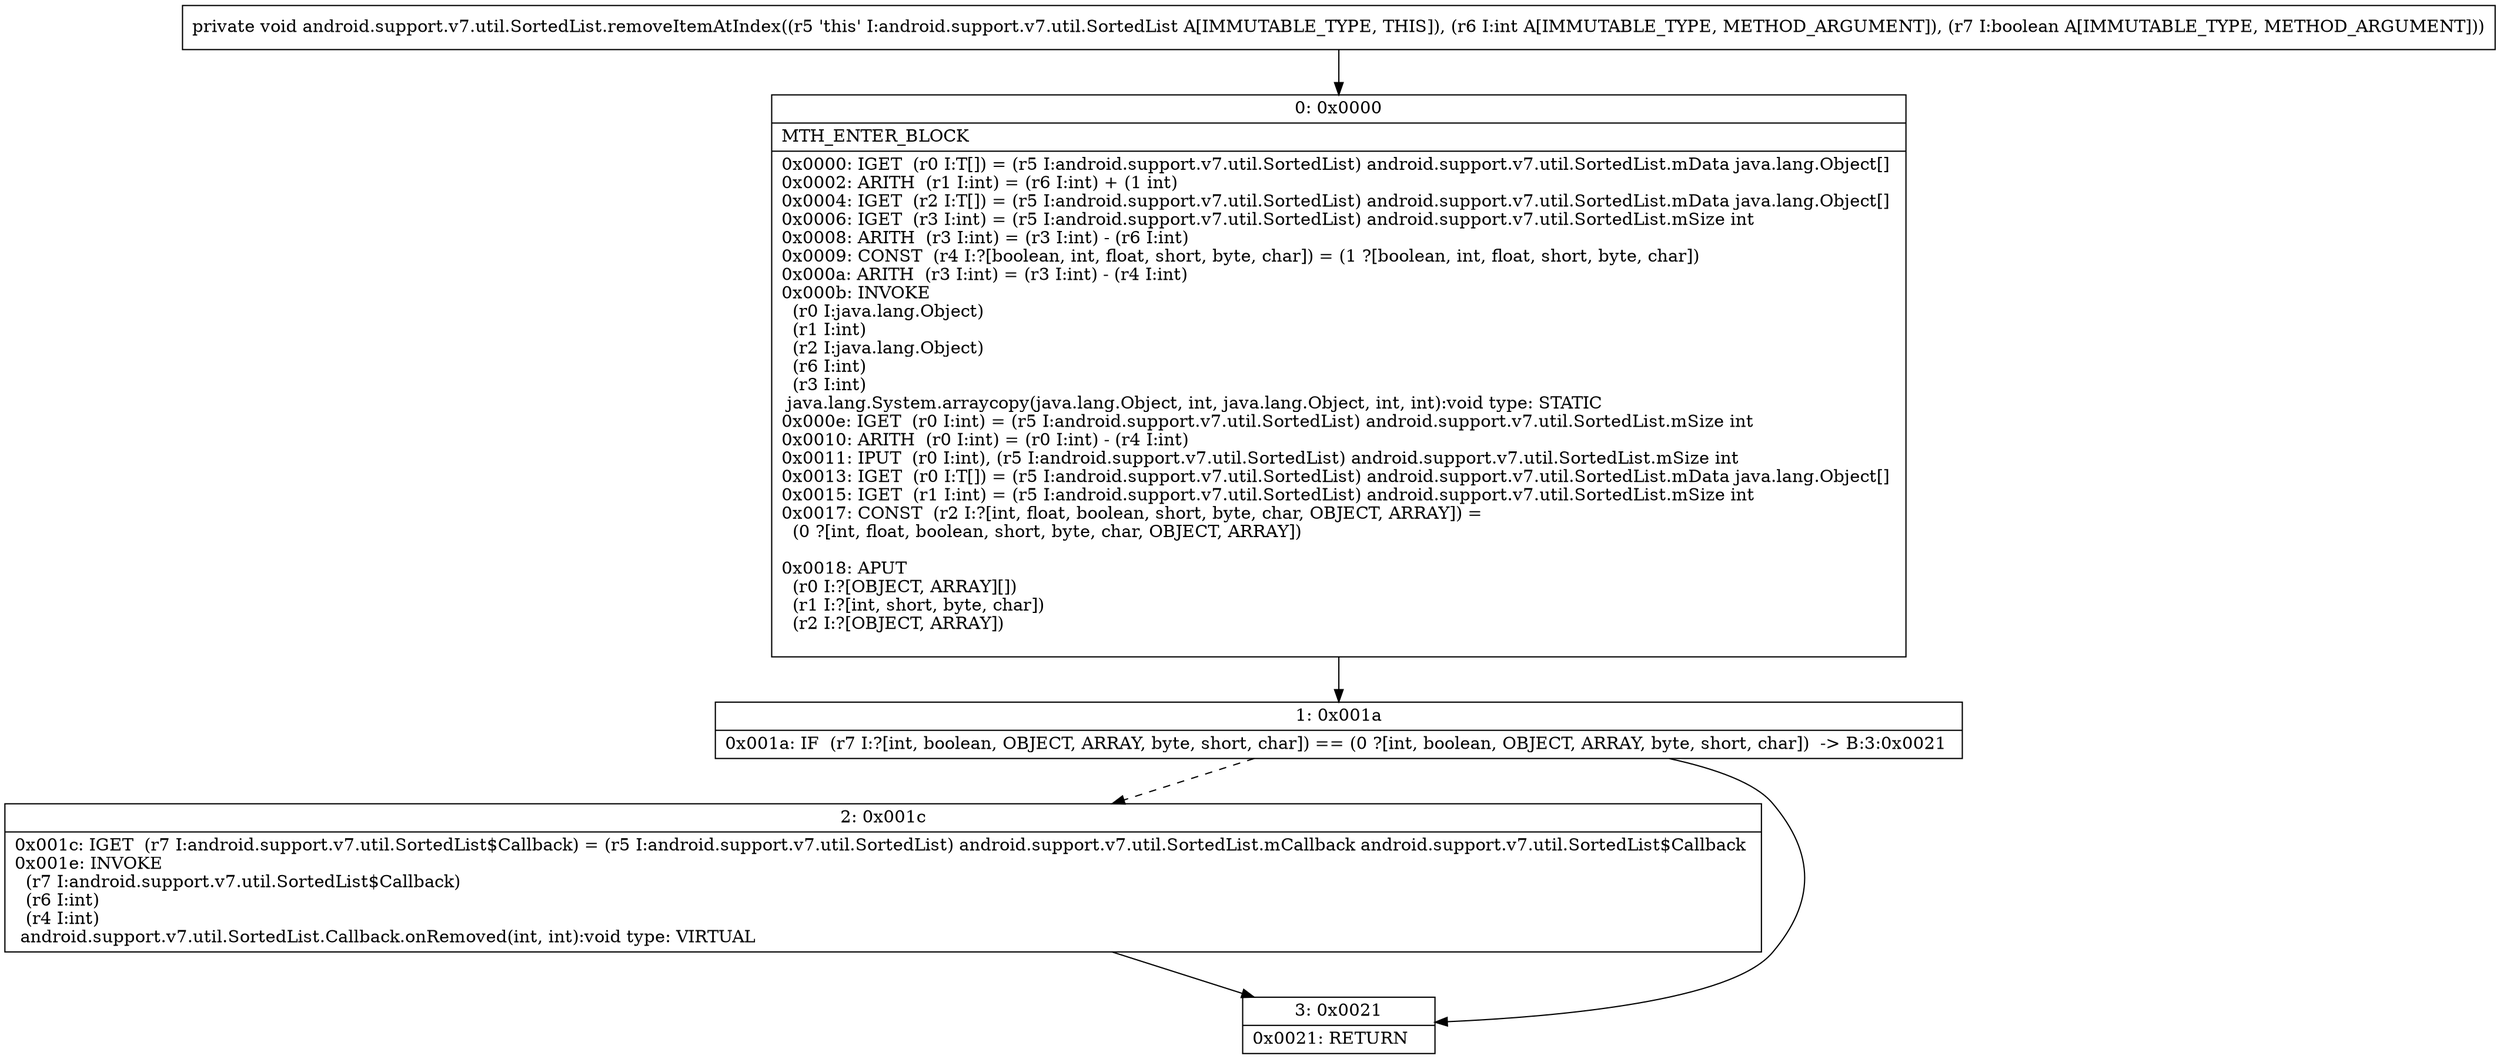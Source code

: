 digraph "CFG forandroid.support.v7.util.SortedList.removeItemAtIndex(IZ)V" {
Node_0 [shape=record,label="{0\:\ 0x0000|MTH_ENTER_BLOCK\l|0x0000: IGET  (r0 I:T[]) = (r5 I:android.support.v7.util.SortedList) android.support.v7.util.SortedList.mData java.lang.Object[] \l0x0002: ARITH  (r1 I:int) = (r6 I:int) + (1 int) \l0x0004: IGET  (r2 I:T[]) = (r5 I:android.support.v7.util.SortedList) android.support.v7.util.SortedList.mData java.lang.Object[] \l0x0006: IGET  (r3 I:int) = (r5 I:android.support.v7.util.SortedList) android.support.v7.util.SortedList.mSize int \l0x0008: ARITH  (r3 I:int) = (r3 I:int) \- (r6 I:int) \l0x0009: CONST  (r4 I:?[boolean, int, float, short, byte, char]) = (1 ?[boolean, int, float, short, byte, char]) \l0x000a: ARITH  (r3 I:int) = (r3 I:int) \- (r4 I:int) \l0x000b: INVOKE  \l  (r0 I:java.lang.Object)\l  (r1 I:int)\l  (r2 I:java.lang.Object)\l  (r6 I:int)\l  (r3 I:int)\l java.lang.System.arraycopy(java.lang.Object, int, java.lang.Object, int, int):void type: STATIC \l0x000e: IGET  (r0 I:int) = (r5 I:android.support.v7.util.SortedList) android.support.v7.util.SortedList.mSize int \l0x0010: ARITH  (r0 I:int) = (r0 I:int) \- (r4 I:int) \l0x0011: IPUT  (r0 I:int), (r5 I:android.support.v7.util.SortedList) android.support.v7.util.SortedList.mSize int \l0x0013: IGET  (r0 I:T[]) = (r5 I:android.support.v7.util.SortedList) android.support.v7.util.SortedList.mData java.lang.Object[] \l0x0015: IGET  (r1 I:int) = (r5 I:android.support.v7.util.SortedList) android.support.v7.util.SortedList.mSize int \l0x0017: CONST  (r2 I:?[int, float, boolean, short, byte, char, OBJECT, ARRAY]) = \l  (0 ?[int, float, boolean, short, byte, char, OBJECT, ARRAY])\l \l0x0018: APUT  \l  (r0 I:?[OBJECT, ARRAY][])\l  (r1 I:?[int, short, byte, char])\l  (r2 I:?[OBJECT, ARRAY])\l \l}"];
Node_1 [shape=record,label="{1\:\ 0x001a|0x001a: IF  (r7 I:?[int, boolean, OBJECT, ARRAY, byte, short, char]) == (0 ?[int, boolean, OBJECT, ARRAY, byte, short, char])  \-\> B:3:0x0021 \l}"];
Node_2 [shape=record,label="{2\:\ 0x001c|0x001c: IGET  (r7 I:android.support.v7.util.SortedList$Callback) = (r5 I:android.support.v7.util.SortedList) android.support.v7.util.SortedList.mCallback android.support.v7.util.SortedList$Callback \l0x001e: INVOKE  \l  (r7 I:android.support.v7.util.SortedList$Callback)\l  (r6 I:int)\l  (r4 I:int)\l android.support.v7.util.SortedList.Callback.onRemoved(int, int):void type: VIRTUAL \l}"];
Node_3 [shape=record,label="{3\:\ 0x0021|0x0021: RETURN   \l}"];
MethodNode[shape=record,label="{private void android.support.v7.util.SortedList.removeItemAtIndex((r5 'this' I:android.support.v7.util.SortedList A[IMMUTABLE_TYPE, THIS]), (r6 I:int A[IMMUTABLE_TYPE, METHOD_ARGUMENT]), (r7 I:boolean A[IMMUTABLE_TYPE, METHOD_ARGUMENT])) }"];
MethodNode -> Node_0;
Node_0 -> Node_1;
Node_1 -> Node_2[style=dashed];
Node_1 -> Node_3;
Node_2 -> Node_3;
}


